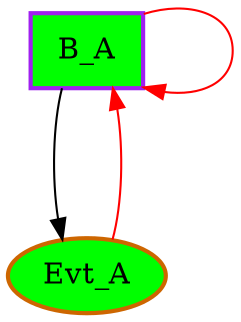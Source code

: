 digraph G {
graph [root="Demo",rankdir   = TB, nodesep           = 0.6, mindist     = 1.0, ranksep = 1.0, overlap = false]
node [style     = "filled", fillcolor = "white", color = "black"]
B_A[cpu="0", flags="0x00108107", type="block", tperiod="10000000", pattern="A", patentry="false", patexit="true", beamproc="undefined", bpentry="false", bpexit="false", qlo="true", qhi="false", qil="false", shape     = "rectangle", fillcolor = "green", penwidth=2, color = "purple"];
Evt_A[cpu="0", flags="0x00002102", type="tmsg", toffs="0", pattern="A", patentry="true", patexit="false", beamproc="undefined", bpentry="false", bpexit="false", fid="1", gid="5", evtno="4095", beamin="0", bpcstart="0", sid="2", bpid="8", reqnobeam="0", vacc="0", id="0x1005fff000200200", par="0x0000000000000123", tef="0", shape     = "oval", fillcolor = "green", penwidth=2, color = "darkorange3"];
B_A->B_A [type="defdst", color = "red"];
Evt_A->B_A [type="defdst", color = "red"];
B_A->Evt_A [type="altdst", color = "black"];
}

